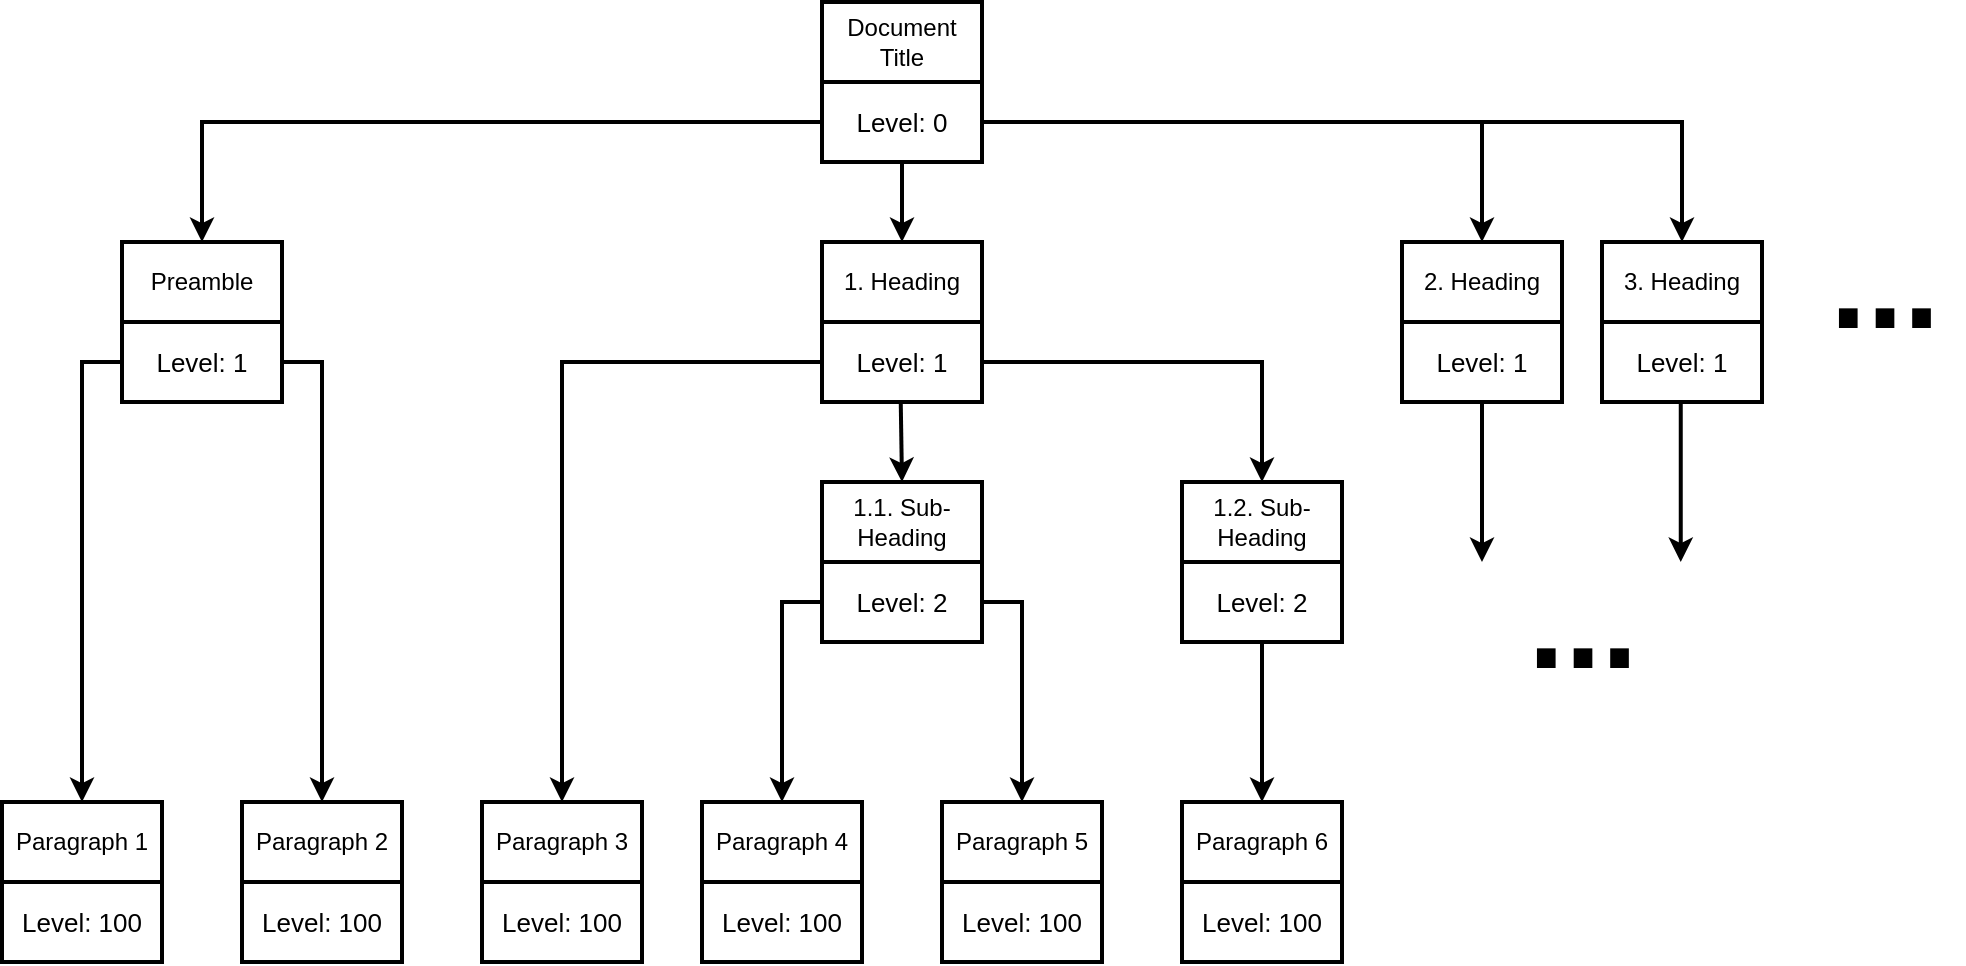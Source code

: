 <mxfile version="24.9.1">
  <diagram name="Seite-1" id="PIdwhDuCiP5LDbIeZKLE">
    <mxGraphModel dx="1886" dy="656" grid="1" gridSize="10" guides="1" tooltips="1" connect="1" arrows="1" fold="1" page="1" pageScale="1" pageWidth="827" pageHeight="1169" math="0" shadow="0">
      <root>
        <mxCell id="0" />
        <mxCell id="1" parent="0" />
        <mxCell id="MklEleXEeYvls_ki88SR-47" value="Document Title" style="rounded=0;whiteSpace=wrap;html=1;strokeWidth=2;" parent="1" vertex="1">
          <mxGeometry x="200" y="320" width="80" height="40" as="geometry" />
        </mxCell>
        <mxCell id="MklEleXEeYvls_ki88SR-49" value="Level:&amp;nbsp;&lt;span style=&quot;background-color: initial;&quot;&gt;0&lt;/span&gt;" style="rounded=0;whiteSpace=wrap;html=1;fontSize=13;strokeWidth=2;" parent="1" vertex="1">
          <mxGeometry x="200" y="360" width="80" height="40" as="geometry" />
        </mxCell>
        <mxCell id="MklEleXEeYvls_ki88SR-50" value="1. Heading" style="rounded=0;whiteSpace=wrap;html=1;strokeWidth=2;" parent="1" vertex="1">
          <mxGeometry x="200" y="440" width="80" height="40" as="geometry" />
        </mxCell>
        <mxCell id="MklEleXEeYvls_ki88SR-52" value="Level: 1" style="rounded=0;whiteSpace=wrap;html=1;fontSize=13;strokeWidth=2;" parent="1" vertex="1">
          <mxGeometry x="200" y="480" width="80" height="40" as="geometry" />
        </mxCell>
        <mxCell id="MklEleXEeYvls_ki88SR-53" value="2. Heading" style="rounded=0;whiteSpace=wrap;html=1;strokeWidth=2;" parent="1" vertex="1">
          <mxGeometry x="490" y="440" width="80" height="40" as="geometry" />
        </mxCell>
        <mxCell id="MklEleXEeYvls_ki88SR-55" value="Level: 1" style="rounded=0;whiteSpace=wrap;html=1;fontSize=13;strokeWidth=2;" parent="1" vertex="1">
          <mxGeometry x="490" y="480" width="80" height="40" as="geometry" />
        </mxCell>
        <mxCell id="MklEleXEeYvls_ki88SR-56" value="1.1. Sub-Heading" style="rounded=0;whiteSpace=wrap;html=1;strokeWidth=2;" parent="1" vertex="1">
          <mxGeometry x="200" y="560" width="80" height="40" as="geometry" />
        </mxCell>
        <mxCell id="MklEleXEeYvls_ki88SR-58" value="Level: 2" style="rounded=0;whiteSpace=wrap;html=1;fontSize=13;strokeWidth=2;" parent="1" vertex="1">
          <mxGeometry x="200" y="600" width="80" height="40" as="geometry" />
        </mxCell>
        <mxCell id="MklEleXEeYvls_ki88SR-59" value="1.2. Sub-Heading" style="rounded=0;whiteSpace=wrap;html=1;strokeWidth=2;" parent="1" vertex="1">
          <mxGeometry x="380" y="560" width="80" height="40" as="geometry" />
        </mxCell>
        <mxCell id="MklEleXEeYvls_ki88SR-87" value="" style="edgeStyle=orthogonalEdgeStyle;rounded=0;orthogonalLoop=1;jettySize=auto;html=1;entryX=0.5;entryY=0;entryDx=0;entryDy=0;strokeWidth=2;" parent="1" source="MklEleXEeYvls_ki88SR-61" target="MklEleXEeYvls_ki88SR-75" edge="1">
          <mxGeometry relative="1" as="geometry">
            <mxPoint x="360" y="680" as="sourcePoint" />
          </mxGeometry>
        </mxCell>
        <mxCell id="MklEleXEeYvls_ki88SR-61" value="Level: 2" style="rounded=0;whiteSpace=wrap;html=1;fontSize=13;strokeWidth=2;" parent="1" vertex="1">
          <mxGeometry x="380" y="600" width="80" height="40" as="geometry" />
        </mxCell>
        <mxCell id="MklEleXEeYvls_ki88SR-62" value="3. Heading" style="rounded=0;whiteSpace=wrap;html=1;strokeWidth=2;" parent="1" vertex="1">
          <mxGeometry x="590" y="440" width="80" height="40" as="geometry" />
        </mxCell>
        <mxCell id="MklEleXEeYvls_ki88SR-69" value="Paragraph 4" style="rounded=0;whiteSpace=wrap;html=1;strokeWidth=2;" parent="1" vertex="1">
          <mxGeometry x="140" y="720" width="80" height="40" as="geometry" />
        </mxCell>
        <mxCell id="MklEleXEeYvls_ki88SR-71" value="Level: 100" style="rounded=0;whiteSpace=wrap;html=1;fontSize=13;strokeWidth=2;" parent="1" vertex="1">
          <mxGeometry x="140" y="760" width="80" height="40" as="geometry" />
        </mxCell>
        <mxCell id="MklEleXEeYvls_ki88SR-72" value="Paragraph 5" style="rounded=0;whiteSpace=wrap;html=1;strokeWidth=2;" parent="1" vertex="1">
          <mxGeometry x="260" y="720" width="80" height="40" as="geometry" />
        </mxCell>
        <mxCell id="MklEleXEeYvls_ki88SR-75" value="Paragraph 6" style="rounded=0;whiteSpace=wrap;html=1;strokeWidth=2;" parent="1" vertex="1">
          <mxGeometry x="380" y="720" width="80" height="40" as="geometry" />
        </mxCell>
        <mxCell id="MklEleXEeYvls_ki88SR-79" value="" style="endArrow=classic;html=1;rounded=0;exitX=0;exitY=0.5;exitDx=0;exitDy=0;entryX=0.5;entryY=0;entryDx=0;entryDy=0;strokeWidth=2;" parent="1" source="MklEleXEeYvls_ki88SR-49" target="FRS9II_QhU8UgTiwkfGV-9" edge="1">
          <mxGeometry width="50" height="50" relative="1" as="geometry">
            <mxPoint x="250" y="330" as="sourcePoint" />
            <mxPoint x="90" y="390" as="targetPoint" />
            <Array as="points">
              <mxPoint x="-110" y="380" />
            </Array>
          </mxGeometry>
        </mxCell>
        <mxCell id="MklEleXEeYvls_ki88SR-81" value="" style="endArrow=classic;html=1;rounded=0;exitX=1;exitY=0.5;exitDx=0;exitDy=0;entryX=0.5;entryY=0;entryDx=0;entryDy=0;strokeWidth=2;" parent="1" target="MklEleXEeYvls_ki88SR-53" edge="1" source="MklEleXEeYvls_ki88SR-49">
          <mxGeometry width="50" height="50" relative="1" as="geometry">
            <mxPoint x="360" y="380" as="sourcePoint" />
            <mxPoint x="200" y="440" as="targetPoint" />
            <Array as="points">
              <mxPoint x="530" y="380" />
            </Array>
          </mxGeometry>
        </mxCell>
        <mxCell id="MklEleXEeYvls_ki88SR-82" value="" style="endArrow=classic;html=1;rounded=0;exitX=0;exitY=0.5;exitDx=0;exitDy=0;entryX=0.5;entryY=0;entryDx=0;entryDy=0;strokeWidth=2;" parent="1" target="FRS9II_QhU8UgTiwkfGV-25" edge="1">
          <mxGeometry width="50" height="50" relative="1" as="geometry">
            <mxPoint x="200" y="500" as="sourcePoint" />
            <mxPoint x="40" y="560" as="targetPoint" />
            <Array as="points">
              <mxPoint x="70" y="500" />
            </Array>
          </mxGeometry>
        </mxCell>
        <mxCell id="MklEleXEeYvls_ki88SR-84" value="" style="endArrow=classic;html=1;rounded=0;exitX=0;exitY=0.5;exitDx=0;exitDy=0;entryX=0.5;entryY=0;entryDx=0;entryDy=0;strokeWidth=2;" parent="1" target="MklEleXEeYvls_ki88SR-69" edge="1">
          <mxGeometry width="50" height="50" relative="1" as="geometry">
            <mxPoint x="200" y="620" as="sourcePoint" />
            <mxPoint x="40" y="680" as="targetPoint" />
            <Array as="points">
              <mxPoint x="180" y="620" />
            </Array>
          </mxGeometry>
        </mxCell>
        <mxCell id="MklEleXEeYvls_ki88SR-85" value="" style="endArrow=classic;html=1;rounded=0;exitX=0;exitY=0.5;exitDx=0;exitDy=0;entryX=0.5;entryY=0;entryDx=0;entryDy=0;strokeWidth=2;" parent="1" target="MklEleXEeYvls_ki88SR-72" edge="1">
          <mxGeometry width="50" height="50" relative="1" as="geometry">
            <mxPoint x="280" y="620" as="sourcePoint" />
            <mxPoint x="440" y="680" as="targetPoint" />
            <Array as="points">
              <mxPoint x="300" y="620" />
            </Array>
          </mxGeometry>
        </mxCell>
        <mxCell id="MklEleXEeYvls_ki88SR-86" value="" style="endArrow=classic;html=1;rounded=0;exitX=1;exitY=0.5;exitDx=0;exitDy=0;entryX=0.5;entryY=0;entryDx=0;entryDy=0;strokeWidth=2;" parent="1" source="MklEleXEeYvls_ki88SR-52" target="MklEleXEeYvls_ki88SR-59" edge="1">
          <mxGeometry width="50" height="50" relative="1" as="geometry">
            <mxPoint x="310" y="500" as="sourcePoint" />
            <mxPoint x="440" y="520" as="targetPoint" />
            <Array as="points">
              <mxPoint x="420" y="500" />
            </Array>
          </mxGeometry>
        </mxCell>
        <mxCell id="MklEleXEeYvls_ki88SR-90" value="Level: 100" style="rounded=0;whiteSpace=wrap;html=1;fontSize=13;strokeWidth=2;" parent="1" vertex="1">
          <mxGeometry x="260" y="760" width="80" height="40" as="geometry" />
        </mxCell>
        <mxCell id="MklEleXEeYvls_ki88SR-91" value="Level: 100" style="rounded=0;whiteSpace=wrap;html=1;fontSize=13;strokeWidth=2;" parent="1" vertex="1">
          <mxGeometry x="380" y="760" width="80" height="40" as="geometry" />
        </mxCell>
        <mxCell id="MklEleXEeYvls_ki88SR-92" value="Level: 1" style="rounded=0;whiteSpace=wrap;html=1;fontSize=13;strokeWidth=2;" parent="1" vertex="1">
          <mxGeometry x="590" y="480" width="80" height="40" as="geometry" />
        </mxCell>
        <mxCell id="FRS9II_QhU8UgTiwkfGV-9" value="Preamble" style="rounded=0;whiteSpace=wrap;html=1;strokeWidth=2;" vertex="1" parent="1">
          <mxGeometry x="-150" y="440" width="80" height="40" as="geometry" />
        </mxCell>
        <mxCell id="FRS9II_QhU8UgTiwkfGV-10" value="Level: 1" style="rounded=0;whiteSpace=wrap;html=1;fontSize=13;strokeWidth=2;" vertex="1" parent="1">
          <mxGeometry x="-150" y="480" width="80" height="40" as="geometry" />
        </mxCell>
        <mxCell id="FRS9II_QhU8UgTiwkfGV-11" value="Paragraph 1" style="rounded=0;whiteSpace=wrap;html=1;strokeWidth=2;" vertex="1" parent="1">
          <mxGeometry x="-210" y="720" width="80" height="40" as="geometry" />
        </mxCell>
        <mxCell id="FRS9II_QhU8UgTiwkfGV-12" value="Paragraph 2" style="rounded=0;whiteSpace=wrap;html=1;strokeWidth=2;" vertex="1" parent="1">
          <mxGeometry x="-90" y="720" width="80" height="40" as="geometry" />
        </mxCell>
        <mxCell id="FRS9II_QhU8UgTiwkfGV-13" value="" style="endArrow=classic;html=1;rounded=0;entryX=0.5;entryY=0;entryDx=0;entryDy=0;fontSize=11;strokeWidth=2;exitX=1;exitY=0.5;exitDx=0;exitDy=0;" edge="1" parent="1" target="FRS9II_QhU8UgTiwkfGV-12" source="FRS9II_QhU8UgTiwkfGV-10">
          <mxGeometry width="50" height="50" relative="1" as="geometry">
            <mxPoint x="-90" y="500" as="sourcePoint" />
            <mxPoint x="-50" y="600" as="targetPoint" />
            <Array as="points">
              <mxPoint x="-50" y="500" />
            </Array>
          </mxGeometry>
        </mxCell>
        <mxCell id="FRS9II_QhU8UgTiwkfGV-14" value="" style="endArrow=classic;html=1;rounded=0;strokeWidth=2;" edge="1" parent="1" target="FRS9II_QhU8UgTiwkfGV-11">
          <mxGeometry width="50" height="50" relative="1" as="geometry">
            <mxPoint x="-150" y="500" as="sourcePoint" />
            <mxPoint x="-170" y="600" as="targetPoint" />
            <Array as="points">
              <mxPoint x="-170" y="500" />
            </Array>
          </mxGeometry>
        </mxCell>
        <mxCell id="FRS9II_QhU8UgTiwkfGV-15" value="Level: 100" style="rounded=0;whiteSpace=wrap;html=1;fontSize=13;strokeWidth=2;" vertex="1" parent="1">
          <mxGeometry x="-210" y="760" width="80" height="40" as="geometry" />
        </mxCell>
        <mxCell id="FRS9II_QhU8UgTiwkfGV-16" value="Level: 100" style="rounded=0;whiteSpace=wrap;html=1;fontSize=13;strokeWidth=2;" vertex="1" parent="1">
          <mxGeometry x="-90" y="760" width="80" height="40" as="geometry" />
        </mxCell>
        <mxCell id="FRS9II_QhU8UgTiwkfGV-18" value="" style="endArrow=classic;html=1;rounded=0;exitX=0.5;exitY=1;exitDx=0;exitDy=0;entryX=0.5;entryY=0;entryDx=0;entryDy=0;strokeWidth=2;" edge="1" parent="1" source="MklEleXEeYvls_ki88SR-49" target="MklEleXEeYvls_ki88SR-50">
          <mxGeometry width="50" height="50" relative="1" as="geometry">
            <mxPoint x="450" y="390" as="sourcePoint" />
            <mxPoint x="570" y="450" as="targetPoint" />
            <Array as="points" />
          </mxGeometry>
        </mxCell>
        <mxCell id="FRS9II_QhU8UgTiwkfGV-19" value="" style="endArrow=classic;html=1;rounded=0;exitX=0;exitY=0.5;exitDx=0;exitDy=0;entryX=0.5;entryY=0;entryDx=0;entryDy=0;strokeWidth=2;" edge="1" parent="1">
          <mxGeometry width="50" height="50" relative="1" as="geometry">
            <mxPoint x="510" y="380" as="sourcePoint" />
            <mxPoint x="630" y="440" as="targetPoint" />
            <Array as="points">
              <mxPoint x="630" y="380" />
            </Array>
          </mxGeometry>
        </mxCell>
        <mxCell id="FRS9II_QhU8UgTiwkfGV-20" value="&lt;font&gt;&lt;b&gt;...&lt;/b&gt;&lt;/font&gt;" style="text;html=1;align=center;verticalAlign=middle;resizable=0;points=[];autosize=1;strokeColor=none;fillColor=none;fontSize=66;" vertex="1" parent="1">
          <mxGeometry x="691" y="415" width="80" height="90" as="geometry" />
        </mxCell>
        <mxCell id="FRS9II_QhU8UgTiwkfGV-21" value="" style="endArrow=classic;html=1;rounded=0;exitX=0.5;exitY=1;exitDx=0;exitDy=0;strokeWidth=2;" edge="1" parent="1" source="MklEleXEeYvls_ki88SR-55">
          <mxGeometry width="50" height="50" relative="1" as="geometry">
            <mxPoint x="480" y="660" as="sourcePoint" />
            <mxPoint x="530" y="600" as="targetPoint" />
            <Array as="points" />
          </mxGeometry>
        </mxCell>
        <mxCell id="FRS9II_QhU8UgTiwkfGV-22" value="" style="endArrow=classic;html=1;rounded=0;exitX=0.5;exitY=1;exitDx=0;exitDy=0;strokeWidth=2;" edge="1" parent="1">
          <mxGeometry width="50" height="50" relative="1" as="geometry">
            <mxPoint x="629.38" y="520" as="sourcePoint" />
            <mxPoint x="629.38" y="600" as="targetPoint" />
            <Array as="points" />
          </mxGeometry>
        </mxCell>
        <mxCell id="FRS9II_QhU8UgTiwkfGV-23" value="&lt;font&gt;&lt;b&gt;...&lt;/b&gt;&lt;/font&gt;" style="text;html=1;align=center;verticalAlign=middle;resizable=0;points=[];autosize=1;strokeColor=none;fillColor=none;fontSize=66;" vertex="1" parent="1">
          <mxGeometry x="540" y="585" width="80" height="90" as="geometry" />
        </mxCell>
        <mxCell id="FRS9II_QhU8UgTiwkfGV-24" value="" style="endArrow=classic;html=1;rounded=0;exitX=0.5;exitY=1;exitDx=0;exitDy=0;strokeWidth=2;entryX=0.5;entryY=0;entryDx=0;entryDy=0;" edge="1" parent="1" target="MklEleXEeYvls_ki88SR-56">
          <mxGeometry width="50" height="50" relative="1" as="geometry">
            <mxPoint x="239.37" y="520" as="sourcePoint" />
            <mxPoint x="239" y="550" as="targetPoint" />
            <Array as="points" />
          </mxGeometry>
        </mxCell>
        <mxCell id="FRS9II_QhU8UgTiwkfGV-25" value="Paragraph 3" style="rounded=0;whiteSpace=wrap;html=1;strokeWidth=2;" vertex="1" parent="1">
          <mxGeometry x="30" y="720" width="80" height="40" as="geometry" />
        </mxCell>
        <mxCell id="FRS9II_QhU8UgTiwkfGV-26" value="Level: 100" style="rounded=0;whiteSpace=wrap;html=1;fontSize=13;strokeWidth=2;" vertex="1" parent="1">
          <mxGeometry x="30" y="760" width="80" height="40" as="geometry" />
        </mxCell>
      </root>
    </mxGraphModel>
  </diagram>
</mxfile>
